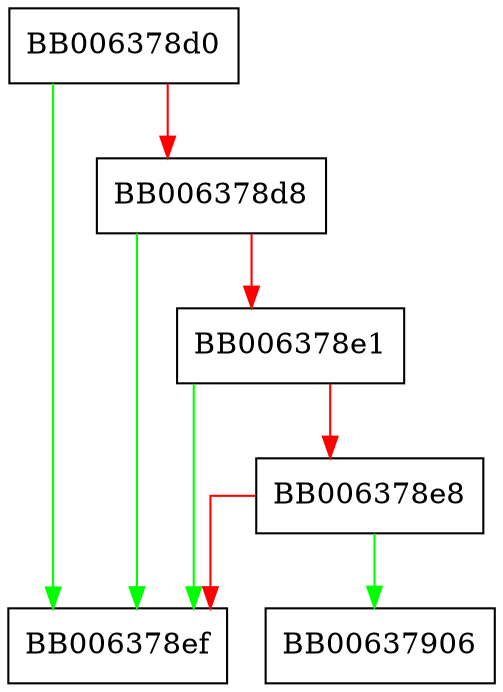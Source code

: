 digraph EVP_PKEY_CTX_get_rsa_mgf1_md {
  node [shape="box"];
  graph [splines=ortho];
  BB006378d0 -> BB006378ef [color="green"];
  BB006378d0 -> BB006378d8 [color="red"];
  BB006378d8 -> BB006378ef [color="green"];
  BB006378d8 -> BB006378e1 [color="red"];
  BB006378e1 -> BB006378ef [color="green"];
  BB006378e1 -> BB006378e8 [color="red"];
  BB006378e8 -> BB00637906 [color="green"];
  BB006378e8 -> BB006378ef [color="red"];
}
